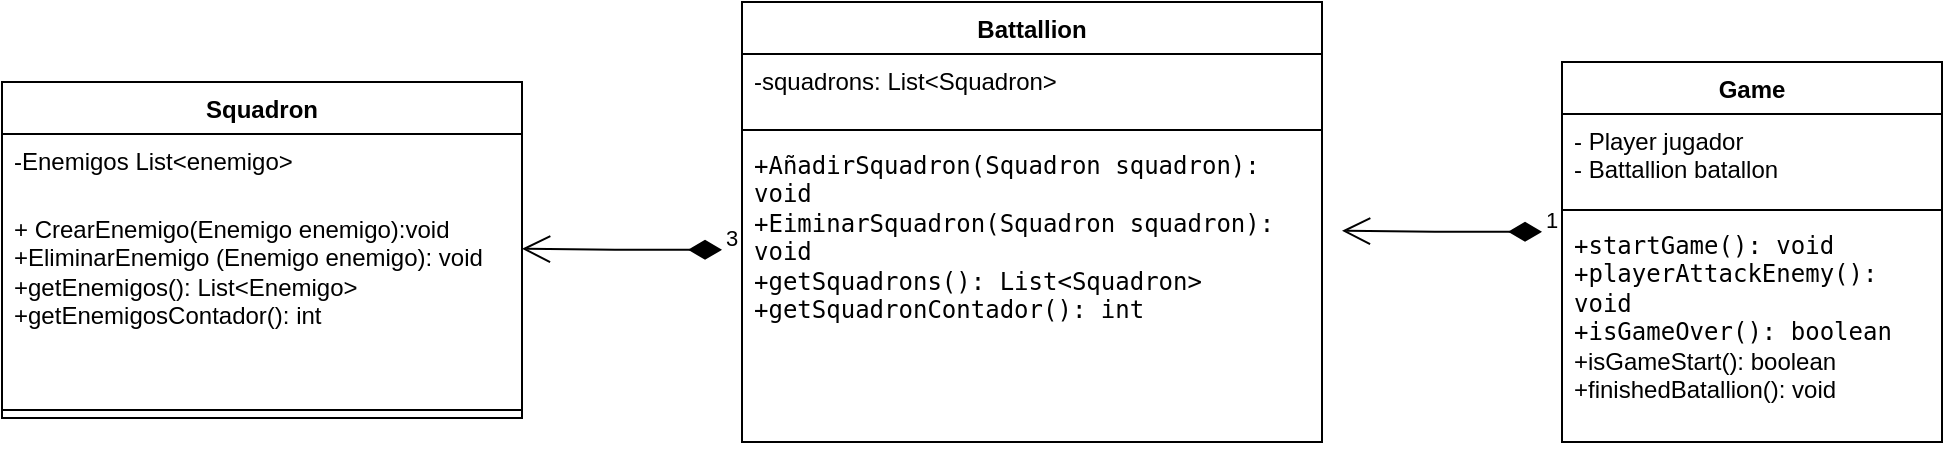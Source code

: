 <mxfile version="26.0.14">
  <diagram name="Página-1" id="VtDsmJH3GoW-0t2qVMz7">
    <mxGraphModel dx="2167" dy="924" grid="1" gridSize="10" guides="1" tooltips="1" connect="1" arrows="1" fold="1" page="1" pageScale="1" pageWidth="827" pageHeight="1169" math="0" shadow="0">
      <root>
        <mxCell id="0" />
        <mxCell id="1" parent="0" />
        <mxCell id="J3SdbbiKFg_LUEK7YrH7-1" value="Squadron" style="swimlane;fontStyle=1;align=center;verticalAlign=top;childLayout=stackLayout;horizontal=1;startSize=26;horizontalStack=0;resizeParent=1;resizeParentMax=0;resizeLast=0;collapsible=1;marginBottom=0;whiteSpace=wrap;html=1;" parent="1" vertex="1">
          <mxGeometry x="20" y="180" width="260" height="168" as="geometry" />
        </mxCell>
        <mxCell id="J3SdbbiKFg_LUEK7YrH7-2" value="-Enemigos List&amp;lt;enemigo&amp;gt;" style="text;strokeColor=none;fillColor=none;align=left;verticalAlign=top;spacingLeft=4;spacingRight=4;overflow=hidden;rotatable=0;points=[[0,0.5],[1,0.5]];portConstraint=eastwest;whiteSpace=wrap;html=1;" parent="J3SdbbiKFg_LUEK7YrH7-1" vertex="1">
          <mxGeometry y="26" width="260" height="34" as="geometry" />
        </mxCell>
        <mxCell id="J3SdbbiKFg_LUEK7YrH7-4" value="+ CrearEnemigo(Enemigo enemigo):void&lt;div&gt;+EliminarEnemigo&amp;nbsp;(Enemigo enemigo): void&lt;/div&gt;&lt;div&gt;+getEnemigos():&amp;nbsp;&lt;span style=&quot;background-color: transparent; color: light-dark(rgb(0, 0, 0), rgb(255, 255, 255));&quot;&gt;List&amp;lt;Enemigo&amp;gt;&lt;/span&gt;&lt;/div&gt;&lt;div&gt;+getEnemigosContador(): int&lt;span style=&quot;background-color: transparent; color: light-dark(rgb(0, 0, 0), rgb(255, 255, 255));&quot;&gt;&lt;/span&gt;&lt;/div&gt;" style="text;strokeColor=none;fillColor=none;align=left;verticalAlign=top;spacingLeft=4;spacingRight=4;overflow=hidden;rotatable=0;points=[[0,0.5],[1,0.5]];portConstraint=eastwest;whiteSpace=wrap;html=1;" parent="J3SdbbiKFg_LUEK7YrH7-1" vertex="1">
          <mxGeometry y="60" width="260" height="100" as="geometry" />
        </mxCell>
        <mxCell id="J3SdbbiKFg_LUEK7YrH7-3" value="" style="line;strokeWidth=1;fillColor=none;align=left;verticalAlign=middle;spacingTop=-1;spacingLeft=3;spacingRight=3;rotatable=0;labelPosition=right;points=[];portConstraint=eastwest;strokeColor=inherit;" parent="J3SdbbiKFg_LUEK7YrH7-1" vertex="1">
          <mxGeometry y="160" width="260" height="8" as="geometry" />
        </mxCell>
        <mxCell id="J3SdbbiKFg_LUEK7YrH7-5" value="Battallion" style="swimlane;fontStyle=1;align=center;verticalAlign=top;childLayout=stackLayout;horizontal=1;startSize=26;horizontalStack=0;resizeParent=1;resizeParentMax=0;resizeLast=0;collapsible=1;marginBottom=0;whiteSpace=wrap;html=1;" parent="1" vertex="1">
          <mxGeometry x="390" y="140" width="290" height="220" as="geometry" />
        </mxCell>
        <mxCell id="J3SdbbiKFg_LUEK7YrH7-6" value="-squadrons: List&amp;lt;Squadron&amp;gt;" style="text;strokeColor=none;fillColor=none;align=left;verticalAlign=top;spacingLeft=4;spacingRight=4;overflow=hidden;rotatable=0;points=[[0,0.5],[1,0.5]];portConstraint=eastwest;whiteSpace=wrap;html=1;" parent="J3SdbbiKFg_LUEK7YrH7-5" vertex="1">
          <mxGeometry y="26" width="290" height="34" as="geometry" />
        </mxCell>
        <mxCell id="J3SdbbiKFg_LUEK7YrH7-7" value="" style="line;strokeWidth=1;fillColor=none;align=left;verticalAlign=middle;spacingTop=-1;spacingLeft=3;spacingRight=3;rotatable=0;labelPosition=right;points=[];portConstraint=eastwest;strokeColor=inherit;" parent="J3SdbbiKFg_LUEK7YrH7-5" vertex="1">
          <mxGeometry y="60" width="290" height="8" as="geometry" />
        </mxCell>
        <mxCell id="J3SdbbiKFg_LUEK7YrH7-8" value="&lt;code style=&quot;color: light-dark(rgb(0, 0, 0), rgb(255, 255, 255)); background-color: transparent;&quot; data-end=&quot;1286&quot; data-start=&quot;1248&quot;&gt;+AñadirSquadron(Squadron squadron): void&lt;/code&gt;&lt;span style=&quot;color: light-dark(rgb(0, 0, 0), rgb(255, 255, 255)); background-color: transparent;&quot;&gt;&amp;nbsp;&lt;/span&gt;&lt;div&gt;&lt;code style=&quot;color: light-dark(rgb(0, 0, 0), rgb(255, 255, 255)); background-color: transparent;&quot; data-end=&quot;1369&quot; data-start=&quot;1328&quot;&gt;+EiminarSquadron(Squadron squadron): void&lt;/code&gt;&lt;span style=&quot;color: light-dark(rgb(0, 0, 0), rgb(255, 255, 255)); background-color: transparent;&quot;&gt;&amp;nbsp;&lt;/span&gt;&lt;/div&gt;&lt;div&gt;&lt;code style=&quot;color: light-dark(rgb(0, 0, 0), rgb(255, 255, 255)); background-color: transparent;&quot; data-end=&quot;1446&quot; data-start=&quot;1414&quot;&gt;+getSquadrons(): List&amp;lt;Squadron&amp;gt;&lt;/code&gt;&lt;span style=&quot;color: light-dark(rgb(0, 0, 0), rgb(255, 255, 255)); background-color: transparent;&quot;&gt;&amp;nbsp;&lt;/span&gt;&lt;/div&gt;&lt;div&gt;&lt;code style=&quot;color: light-dark(rgb(0, 0, 0), rgb(255, 255, 255)); background-color: transparent;&quot; data-end=&quot;1513&quot; data-start=&quot;1488&quot;&gt;+getSquadronContador(): int&lt;/code&gt;&lt;span style=&quot;color: light-dark(rgb(0, 0, 0), rgb(255, 255, 255)); background-color: transparent;&quot;&gt;&amp;nbsp;&lt;/span&gt;&lt;/div&gt;" style="text;strokeColor=none;fillColor=none;align=left;verticalAlign=top;spacingLeft=4;spacingRight=4;overflow=hidden;rotatable=0;points=[[0,0.5],[1,0.5]];portConstraint=eastwest;whiteSpace=wrap;html=1;" parent="J3SdbbiKFg_LUEK7YrH7-5" vertex="1">
          <mxGeometry y="68" width="290" height="152" as="geometry" />
        </mxCell>
        <mxCell id="J3SdbbiKFg_LUEK7YrH7-9" value="Game" style="swimlane;fontStyle=1;align=center;verticalAlign=top;childLayout=stackLayout;horizontal=1;startSize=26;horizontalStack=0;resizeParent=1;resizeParentMax=0;resizeLast=0;collapsible=1;marginBottom=0;whiteSpace=wrap;html=1;" parent="1" vertex="1">
          <mxGeometry x="800" y="170" width="190" height="190" as="geometry" />
        </mxCell>
        <mxCell id="J3SdbbiKFg_LUEK7YrH7-10" value="- Player jugador&lt;div&gt;- Battallion batallon&lt;/div&gt;" style="text;strokeColor=none;fillColor=none;align=left;verticalAlign=top;spacingLeft=4;spacingRight=4;overflow=hidden;rotatable=0;points=[[0,0.5],[1,0.5]];portConstraint=eastwest;whiteSpace=wrap;html=1;" parent="J3SdbbiKFg_LUEK7YrH7-9" vertex="1">
          <mxGeometry y="26" width="190" height="44" as="geometry" />
        </mxCell>
        <mxCell id="J3SdbbiKFg_LUEK7YrH7-11" value="" style="line;strokeWidth=1;fillColor=none;align=left;verticalAlign=middle;spacingTop=-1;spacingLeft=3;spacingRight=3;rotatable=0;labelPosition=right;points=[];portConstraint=eastwest;strokeColor=inherit;" parent="J3SdbbiKFg_LUEK7YrH7-9" vertex="1">
          <mxGeometry y="70" width="190" height="8" as="geometry" />
        </mxCell>
        <mxCell id="J3SdbbiKFg_LUEK7YrH7-12" value="&lt;code data-end=&quot;1144&quot; data-start=&quot;1125&quot;&gt;+startGame(): void&lt;/code&gt;&amp;nbsp;&lt;div&gt;&lt;code style=&quot;color: light-dark(rgb(0, 0, 0), rgb(255, 255, 255)); background-color: transparent;&quot; data-end=&quot;1198&quot; data-start=&quot;1171&quot;&gt;+playerAttackEnemy(): void&lt;/code&gt;&lt;span style=&quot;color: light-dark(rgb(0, 0, 0), rgb(255, 255, 255)); background-color: transparent;&quot;&gt;&amp;nbsp;&lt;/span&gt;&lt;/div&gt;&lt;div&gt;&lt;code style=&quot;color: light-dark(rgb(0, 0, 0), rgb(255, 255, 255)); background-color: transparent;&quot; data-end=&quot;1343&quot; data-start=&quot;1320&quot;&gt;+isGameOver(): boolean&lt;/code&gt;&lt;/div&gt;&lt;div&gt;&lt;span style=&quot;color: light-dark(rgb(0, 0, 0), rgb(255, 255, 255)); background-color: transparent;&quot;&gt;+isGameStart(): boolean&lt;/span&gt;&lt;/div&gt;&lt;div&gt;&lt;span style=&quot;color: light-dark(rgb(0, 0, 0), rgb(255, 255, 255)); background-color: transparent;&quot;&gt;+finishedBatallion(): void&amp;nbsp;&lt;/span&gt;&lt;/div&gt;" style="text;strokeColor=none;fillColor=none;align=left;verticalAlign=top;spacingLeft=4;spacingRight=4;overflow=hidden;rotatable=0;points=[[0,0.5],[1,0.5]];portConstraint=eastwest;whiteSpace=wrap;html=1;" parent="J3SdbbiKFg_LUEK7YrH7-9" vertex="1">
          <mxGeometry y="78" width="190" height="112" as="geometry" />
        </mxCell>
        <mxCell id="J3SdbbiKFg_LUEK7YrH7-17" value="3" style="endArrow=open;html=1;endSize=12;startArrow=diamondThin;startSize=14;startFill=1;edgeStyle=orthogonalEdgeStyle;align=left;verticalAlign=bottom;rounded=0;" parent="1" edge="1">
          <mxGeometry x="-1" y="3" relative="1" as="geometry">
            <mxPoint x="380" y="263.91" as="sourcePoint" />
            <mxPoint x="280" y="263.41" as="targetPoint" />
            <Array as="points">
              <mxPoint x="326.52" y="264.42" />
            </Array>
          </mxGeometry>
        </mxCell>
        <mxCell id="J3SdbbiKFg_LUEK7YrH7-18" value="1" style="endArrow=open;html=1;endSize=12;startArrow=diamondThin;startSize=14;startFill=1;edgeStyle=orthogonalEdgeStyle;align=left;verticalAlign=bottom;rounded=0;" parent="1" edge="1">
          <mxGeometry x="-1" y="3" relative="1" as="geometry">
            <mxPoint x="790" y="254.91" as="sourcePoint" />
            <mxPoint x="690" y="254.41" as="targetPoint" />
            <Array as="points">
              <mxPoint x="736.52" y="255.42" />
            </Array>
          </mxGeometry>
        </mxCell>
      </root>
    </mxGraphModel>
  </diagram>
</mxfile>
